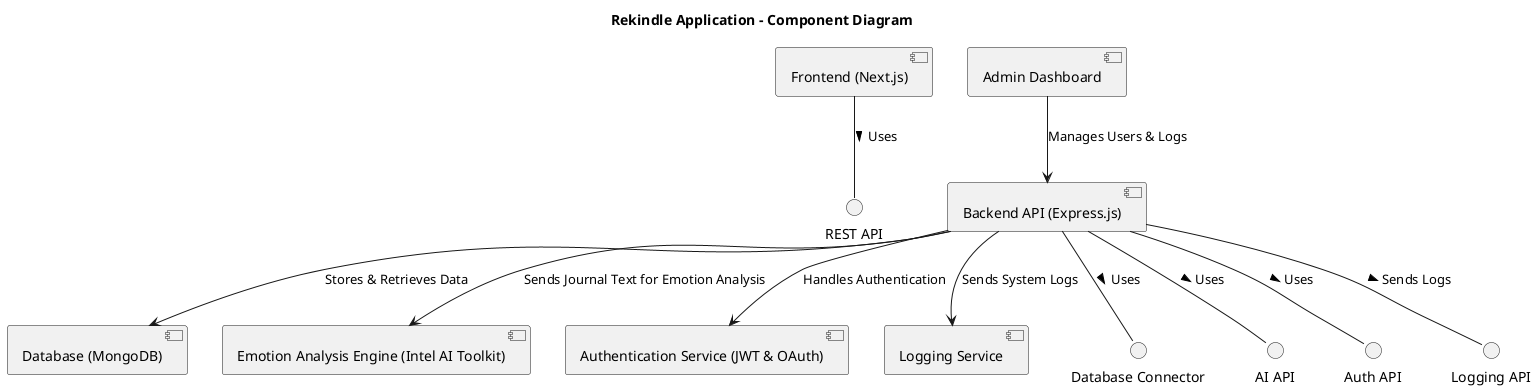 @startuml component_diagram
title Rekindle Application - Component Diagram

' Defining Components
component "Frontend (Next.js)" as Frontend
component "Backend API (Express.js)" as Backend
component "Database (MongoDB)" as Database
component "Emotion Analysis Engine (Intel AI Toolkit)" as EmotionAI
component "Authentication Service (JWT & OAuth)" as AuthService
component "Admin Dashboard" as AdminDashboard
component "Logging Service" as LoggingService

' Interfaces
interface "REST API" as RestAPI
interface "Database Connector" as DBConnector
interface "AI API" as AIInterface
interface "Auth API" as AuthAPI
interface "Logging API" as LogAPI

' Connecting Components through Interfaces
Frontend -- RestAPI : Uses >
Backend -- DBConnector : Uses >
Backend -- AIInterface : Uses >
Backend -- AuthAPI : Uses >
Backend -- LogAPI : Sends Logs >

' Direct Connections
Backend --> Database : Stores & Retrieves Data
Backend --> EmotionAI : Sends Journal Text for Emotion Analysis
Backend --> AuthService : Handles Authentication
Backend --> LoggingService : Sends System Logs
AdminDashboard --> Backend : Manages Users & Logs

@enduml

